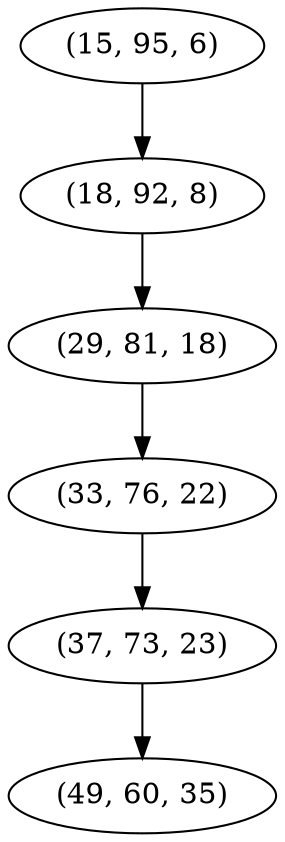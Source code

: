 digraph tree {
    "(15, 95, 6)";
    "(18, 92, 8)";
    "(29, 81, 18)";
    "(33, 76, 22)";
    "(37, 73, 23)";
    "(49, 60, 35)";
    "(15, 95, 6)" -> "(18, 92, 8)";
    "(18, 92, 8)" -> "(29, 81, 18)";
    "(29, 81, 18)" -> "(33, 76, 22)";
    "(33, 76, 22)" -> "(37, 73, 23)";
    "(37, 73, 23)" -> "(49, 60, 35)";
}
